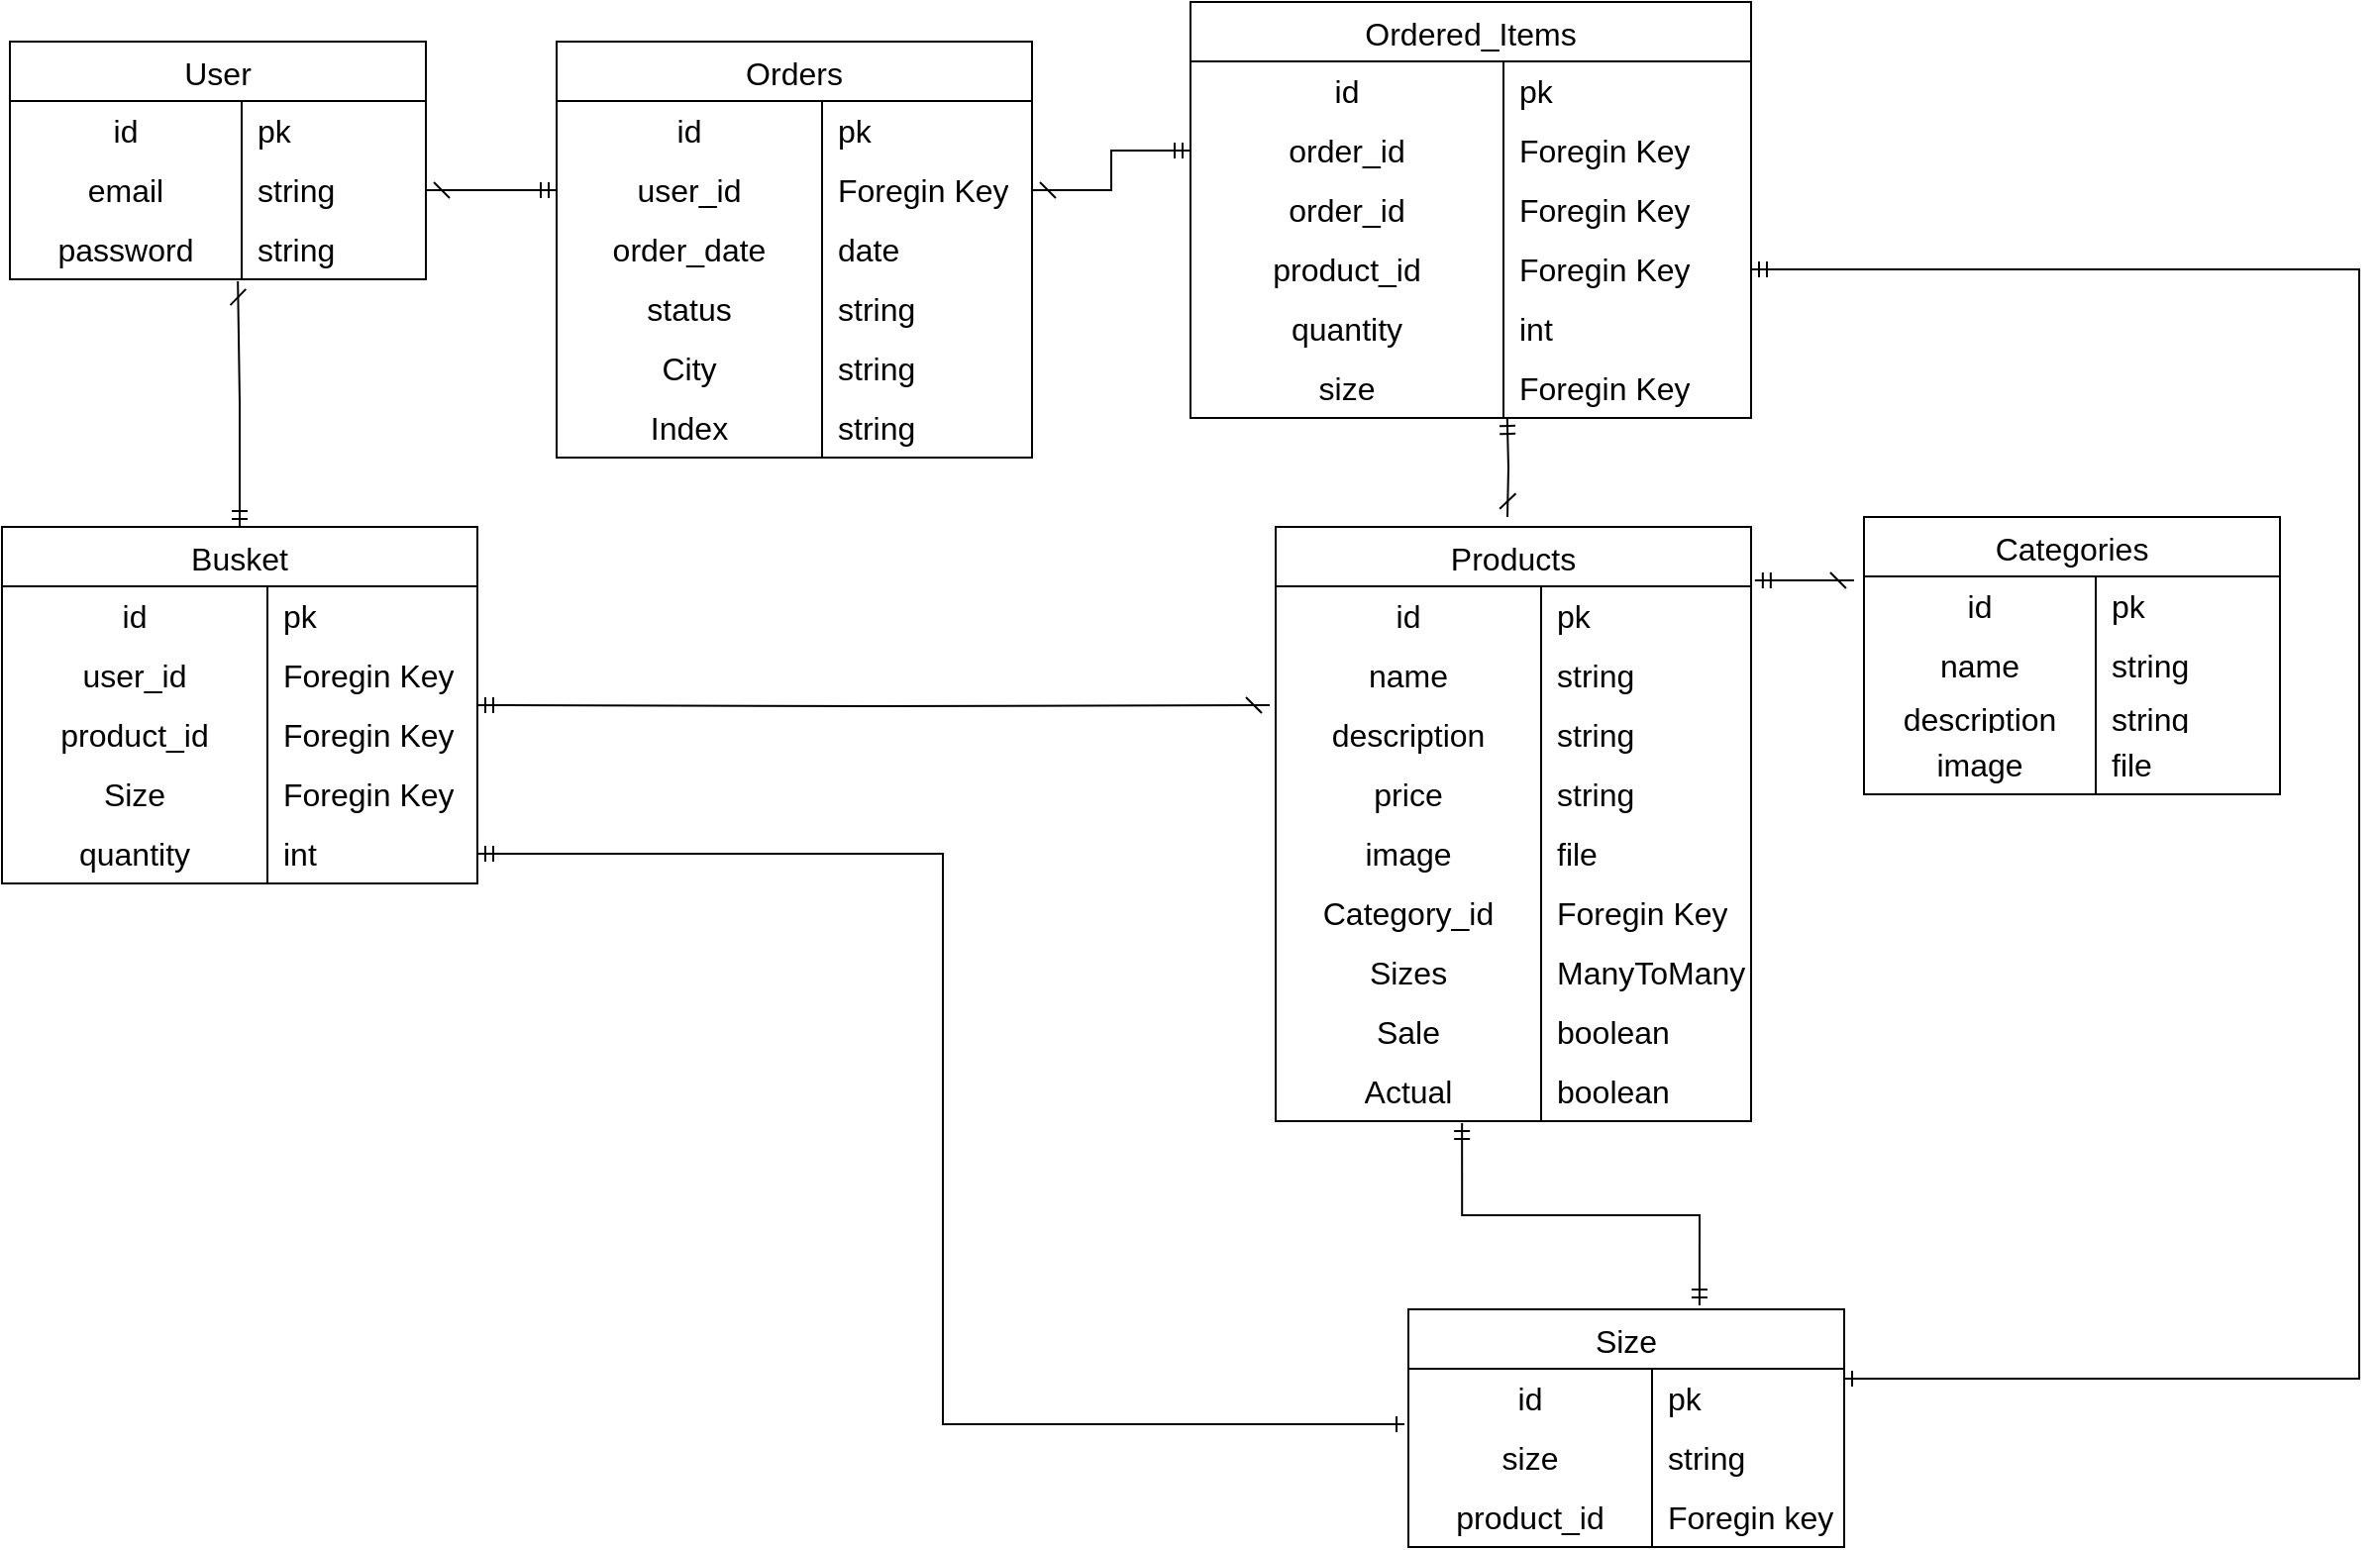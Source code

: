 <mxfile version="21.5.0" type="device">
  <diagram id="C5RBs43oDa-KdzZeNtuy" name="Page-1">
    <mxGraphModel dx="1861" dy="1044" grid="1" gridSize="10" guides="1" tooltips="1" connect="1" arrows="1" fold="1" page="1" pageScale="1" pageWidth="827" pageHeight="1169" math="0" shadow="0">
      <root>
        <mxCell id="WIyWlLk6GJQsqaUBKTNV-0" />
        <mxCell id="WIyWlLk6GJQsqaUBKTNV-1" parent="WIyWlLk6GJQsqaUBKTNV-0" />
        <mxCell id="ApJ98oXMTJk7lq0AHAc6-5" value="User" style="shape=table;startSize=30;container=1;collapsible=0;childLayout=tableLayout;fixedRows=1;rowLines=0;fontStyle=0;strokeColor=default;fontSize=16;" parent="WIyWlLk6GJQsqaUBKTNV-1" vertex="1">
          <mxGeometry x="204" y="40" width="210" height="120" as="geometry" />
        </mxCell>
        <mxCell id="ApJ98oXMTJk7lq0AHAc6-6" value="" style="shape=tableRow;horizontal=0;startSize=0;swimlaneHead=0;swimlaneBody=0;top=0;left=0;bottom=0;right=0;collapsible=0;dropTarget=0;fillColor=none;points=[[0,0.5],[1,0.5]];portConstraint=eastwest;strokeColor=inherit;fontSize=16;" parent="ApJ98oXMTJk7lq0AHAc6-5" vertex="1">
          <mxGeometry y="30" width="210" height="30" as="geometry" />
        </mxCell>
        <mxCell id="ApJ98oXMTJk7lq0AHAc6-7" value="id" style="shape=partialRectangle;html=1;whiteSpace=wrap;connectable=0;fillColor=none;top=0;left=0;bottom=0;right=0;overflow=hidden;pointerEvents=1;strokeColor=inherit;fontSize=16;" parent="ApJ98oXMTJk7lq0AHAc6-6" vertex="1">
          <mxGeometry width="117" height="30" as="geometry">
            <mxRectangle width="117" height="30" as="alternateBounds" />
          </mxGeometry>
        </mxCell>
        <mxCell id="ApJ98oXMTJk7lq0AHAc6-8" value="pk" style="shape=partialRectangle;html=1;whiteSpace=wrap;connectable=0;fillColor=none;top=0;left=0;bottom=0;right=0;align=left;spacingLeft=6;overflow=hidden;strokeColor=inherit;fontSize=16;" parent="ApJ98oXMTJk7lq0AHAc6-6" vertex="1">
          <mxGeometry x="117" width="93" height="30" as="geometry">
            <mxRectangle width="93" height="30" as="alternateBounds" />
          </mxGeometry>
        </mxCell>
        <mxCell id="ApJ98oXMTJk7lq0AHAc6-9" value="" style="shape=tableRow;horizontal=0;startSize=0;swimlaneHead=0;swimlaneBody=0;top=0;left=0;bottom=0;right=0;collapsible=0;dropTarget=0;fillColor=none;points=[[0,0.5],[1,0.5]];portConstraint=eastwest;strokeColor=inherit;fontSize=16;" parent="ApJ98oXMTJk7lq0AHAc6-5" vertex="1">
          <mxGeometry y="60" width="210" height="30" as="geometry" />
        </mxCell>
        <mxCell id="ApJ98oXMTJk7lq0AHAc6-10" value="email" style="shape=partialRectangle;html=1;whiteSpace=wrap;connectable=0;fillColor=none;top=0;left=0;bottom=0;right=0;overflow=hidden;strokeColor=inherit;fontSize=16;" parent="ApJ98oXMTJk7lq0AHAc6-9" vertex="1">
          <mxGeometry width="117" height="30" as="geometry">
            <mxRectangle width="117" height="30" as="alternateBounds" />
          </mxGeometry>
        </mxCell>
        <mxCell id="ApJ98oXMTJk7lq0AHAc6-11" value="string" style="shape=partialRectangle;html=1;whiteSpace=wrap;connectable=0;fillColor=none;top=0;left=0;bottom=0;right=0;align=left;spacingLeft=6;overflow=hidden;strokeColor=inherit;fontSize=16;" parent="ApJ98oXMTJk7lq0AHAc6-9" vertex="1">
          <mxGeometry x="117" width="93" height="30" as="geometry">
            <mxRectangle width="93" height="30" as="alternateBounds" />
          </mxGeometry>
        </mxCell>
        <mxCell id="ApJ98oXMTJk7lq0AHAc6-12" value="" style="shape=tableRow;horizontal=0;startSize=0;swimlaneHead=0;swimlaneBody=0;top=0;left=0;bottom=0;right=0;collapsible=0;dropTarget=0;fillColor=none;points=[[0,0.5],[1,0.5]];portConstraint=eastwest;strokeColor=inherit;fontSize=16;" parent="ApJ98oXMTJk7lq0AHAc6-5" vertex="1">
          <mxGeometry y="90" width="210" height="30" as="geometry" />
        </mxCell>
        <mxCell id="ApJ98oXMTJk7lq0AHAc6-13" value="password" style="shape=partialRectangle;html=1;whiteSpace=wrap;connectable=0;fillColor=none;top=0;left=0;bottom=0;right=0;overflow=hidden;strokeColor=inherit;fontSize=16;" parent="ApJ98oXMTJk7lq0AHAc6-12" vertex="1">
          <mxGeometry width="117" height="30" as="geometry">
            <mxRectangle width="117" height="30" as="alternateBounds" />
          </mxGeometry>
        </mxCell>
        <mxCell id="ApJ98oXMTJk7lq0AHAc6-14" value="string" style="shape=partialRectangle;html=1;whiteSpace=wrap;connectable=0;fillColor=none;top=0;left=0;bottom=0;right=0;align=left;spacingLeft=6;overflow=hidden;strokeColor=inherit;fontSize=16;" parent="ApJ98oXMTJk7lq0AHAc6-12" vertex="1">
          <mxGeometry x="117" width="93" height="30" as="geometry">
            <mxRectangle width="93" height="30" as="alternateBounds" />
          </mxGeometry>
        </mxCell>
        <mxCell id="ApJ98oXMTJk7lq0AHAc6-118" style="edgeStyle=orthogonalEdgeStyle;rounded=0;orthogonalLoop=1;jettySize=auto;html=1;entryX=0.565;entryY=1;entryDx=0;entryDy=0;endArrow=ERmandOne;endFill=0;startArrow=dash;startFill=0;entryPerimeter=0;" parent="WIyWlLk6GJQsqaUBKTNV-1" target="PNU4CN8stebfU0luAcAl-9" edge="1">
          <mxGeometry relative="1" as="geometry">
            <mxPoint x="960" y="280" as="sourcePoint" />
          </mxGeometry>
        </mxCell>
        <mxCell id="ApJ98oXMTJk7lq0AHAc6-119" style="edgeStyle=orthogonalEdgeStyle;rounded=0;orthogonalLoop=1;jettySize=auto;html=1;entryX=1;entryY=0.5;entryDx=0;entryDy=0;endArrow=ERmandOne;endFill=0;startArrow=dash;startFill=0;" parent="WIyWlLk6GJQsqaUBKTNV-1" target="ApJ98oXMTJk7lq0AHAc6-69" edge="1">
          <mxGeometry relative="1" as="geometry">
            <mxPoint x="840" y="375" as="sourcePoint" />
          </mxGeometry>
        </mxCell>
        <mxCell id="ApJ98oXMTJk7lq0AHAc6-15" value="Products" style="shape=table;startSize=30;container=1;collapsible=0;childLayout=tableLayout;fixedRows=1;rowLines=0;fontStyle=0;strokeColor=default;fontSize=16;" parent="WIyWlLk6GJQsqaUBKTNV-1" vertex="1">
          <mxGeometry x="843" y="285" width="240" height="300" as="geometry" />
        </mxCell>
        <mxCell id="ApJ98oXMTJk7lq0AHAc6-16" value="" style="shape=tableRow;horizontal=0;startSize=0;swimlaneHead=0;swimlaneBody=0;top=0;left=0;bottom=0;right=0;collapsible=0;dropTarget=0;fillColor=none;points=[[0,0.5],[1,0.5]];portConstraint=eastwest;strokeColor=inherit;fontSize=16;" parent="ApJ98oXMTJk7lq0AHAc6-15" vertex="1">
          <mxGeometry y="30" width="240" height="30" as="geometry" />
        </mxCell>
        <mxCell id="ApJ98oXMTJk7lq0AHAc6-17" value="id" style="shape=partialRectangle;html=1;whiteSpace=wrap;connectable=0;fillColor=none;top=0;left=0;bottom=0;right=0;overflow=hidden;pointerEvents=1;strokeColor=inherit;fontSize=16;" parent="ApJ98oXMTJk7lq0AHAc6-16" vertex="1">
          <mxGeometry width="134" height="30" as="geometry">
            <mxRectangle width="134" height="30" as="alternateBounds" />
          </mxGeometry>
        </mxCell>
        <mxCell id="ApJ98oXMTJk7lq0AHAc6-18" value="pk" style="shape=partialRectangle;html=1;whiteSpace=wrap;connectable=0;fillColor=none;top=0;left=0;bottom=0;right=0;align=left;spacingLeft=6;overflow=hidden;strokeColor=inherit;fontSize=16;" parent="ApJ98oXMTJk7lq0AHAc6-16" vertex="1">
          <mxGeometry x="134" width="106" height="30" as="geometry">
            <mxRectangle width="106" height="30" as="alternateBounds" />
          </mxGeometry>
        </mxCell>
        <mxCell id="ApJ98oXMTJk7lq0AHAc6-19" value="" style="shape=tableRow;horizontal=0;startSize=0;swimlaneHead=0;swimlaneBody=0;top=0;left=0;bottom=0;right=0;collapsible=0;dropTarget=0;fillColor=none;points=[[0,0.5],[1,0.5]];portConstraint=eastwest;strokeColor=inherit;fontSize=16;" parent="ApJ98oXMTJk7lq0AHAc6-15" vertex="1">
          <mxGeometry y="60" width="240" height="30" as="geometry" />
        </mxCell>
        <mxCell id="ApJ98oXMTJk7lq0AHAc6-20" value="name" style="shape=partialRectangle;html=1;whiteSpace=wrap;connectable=0;fillColor=none;top=0;left=0;bottom=0;right=0;overflow=hidden;strokeColor=inherit;fontSize=16;" parent="ApJ98oXMTJk7lq0AHAc6-19" vertex="1">
          <mxGeometry width="134" height="30" as="geometry">
            <mxRectangle width="134" height="30" as="alternateBounds" />
          </mxGeometry>
        </mxCell>
        <mxCell id="ApJ98oXMTJk7lq0AHAc6-21" value="string" style="shape=partialRectangle;html=1;whiteSpace=wrap;connectable=0;fillColor=none;top=0;left=0;bottom=0;right=0;align=left;spacingLeft=6;overflow=hidden;strokeColor=inherit;fontSize=16;" parent="ApJ98oXMTJk7lq0AHAc6-19" vertex="1">
          <mxGeometry x="134" width="106" height="30" as="geometry">
            <mxRectangle width="106" height="30" as="alternateBounds" />
          </mxGeometry>
        </mxCell>
        <mxCell id="ApJ98oXMTJk7lq0AHAc6-22" value="" style="shape=tableRow;horizontal=0;startSize=0;swimlaneHead=0;swimlaneBody=0;top=0;left=0;bottom=0;right=0;collapsible=0;dropTarget=0;fillColor=none;points=[[0,0.5],[1,0.5]];portConstraint=eastwest;strokeColor=inherit;fontSize=16;" parent="ApJ98oXMTJk7lq0AHAc6-15" vertex="1">
          <mxGeometry y="90" width="240" height="30" as="geometry" />
        </mxCell>
        <mxCell id="ApJ98oXMTJk7lq0AHAc6-23" value="description" style="shape=partialRectangle;html=1;whiteSpace=wrap;connectable=0;fillColor=none;top=0;left=0;bottom=0;right=0;overflow=hidden;strokeColor=inherit;fontSize=16;" parent="ApJ98oXMTJk7lq0AHAc6-22" vertex="1">
          <mxGeometry width="134" height="30" as="geometry">
            <mxRectangle width="134" height="30" as="alternateBounds" />
          </mxGeometry>
        </mxCell>
        <mxCell id="ApJ98oXMTJk7lq0AHAc6-24" value="string" style="shape=partialRectangle;html=1;whiteSpace=wrap;connectable=0;fillColor=none;top=0;left=0;bottom=0;right=0;align=left;spacingLeft=6;overflow=hidden;strokeColor=inherit;fontSize=16;" parent="ApJ98oXMTJk7lq0AHAc6-22" vertex="1">
          <mxGeometry x="134" width="106" height="30" as="geometry">
            <mxRectangle width="106" height="30" as="alternateBounds" />
          </mxGeometry>
        </mxCell>
        <mxCell id="ApJ98oXMTJk7lq0AHAc6-25" style="shape=tableRow;horizontal=0;startSize=0;swimlaneHead=0;swimlaneBody=0;top=0;left=0;bottom=0;right=0;collapsible=0;dropTarget=0;fillColor=none;points=[[0,0.5],[1,0.5]];portConstraint=eastwest;strokeColor=inherit;fontSize=16;" parent="ApJ98oXMTJk7lq0AHAc6-15" vertex="1">
          <mxGeometry y="120" width="240" height="30" as="geometry" />
        </mxCell>
        <mxCell id="ApJ98oXMTJk7lq0AHAc6-26" value="price" style="shape=partialRectangle;html=1;whiteSpace=wrap;connectable=0;fillColor=none;top=0;left=0;bottom=0;right=0;overflow=hidden;strokeColor=inherit;fontSize=16;" parent="ApJ98oXMTJk7lq0AHAc6-25" vertex="1">
          <mxGeometry width="134" height="30" as="geometry">
            <mxRectangle width="134" height="30" as="alternateBounds" />
          </mxGeometry>
        </mxCell>
        <mxCell id="ApJ98oXMTJk7lq0AHAc6-27" value="string" style="shape=partialRectangle;html=1;whiteSpace=wrap;connectable=0;fillColor=none;top=0;left=0;bottom=0;right=0;align=left;spacingLeft=6;overflow=hidden;strokeColor=inherit;fontSize=16;" parent="ApJ98oXMTJk7lq0AHAc6-25" vertex="1">
          <mxGeometry x="134" width="106" height="30" as="geometry">
            <mxRectangle width="106" height="30" as="alternateBounds" />
          </mxGeometry>
        </mxCell>
        <mxCell id="ApJ98oXMTJk7lq0AHAc6-28" style="shape=tableRow;horizontal=0;startSize=0;swimlaneHead=0;swimlaneBody=0;top=0;left=0;bottom=0;right=0;collapsible=0;dropTarget=0;fillColor=none;points=[[0,0.5],[1,0.5]];portConstraint=eastwest;strokeColor=inherit;fontSize=16;" parent="ApJ98oXMTJk7lq0AHAc6-15" vertex="1">
          <mxGeometry y="150" width="240" height="30" as="geometry" />
        </mxCell>
        <mxCell id="ApJ98oXMTJk7lq0AHAc6-29" value="image" style="shape=partialRectangle;html=1;whiteSpace=wrap;connectable=0;fillColor=none;top=0;left=0;bottom=0;right=0;overflow=hidden;strokeColor=inherit;fontSize=16;" parent="ApJ98oXMTJk7lq0AHAc6-28" vertex="1">
          <mxGeometry width="134" height="30" as="geometry">
            <mxRectangle width="134" height="30" as="alternateBounds" />
          </mxGeometry>
        </mxCell>
        <mxCell id="ApJ98oXMTJk7lq0AHAc6-30" value="file" style="shape=partialRectangle;html=1;whiteSpace=wrap;connectable=0;fillColor=none;top=0;left=0;bottom=0;right=0;align=left;spacingLeft=6;overflow=hidden;strokeColor=inherit;fontSize=16;" parent="ApJ98oXMTJk7lq0AHAc6-28" vertex="1">
          <mxGeometry x="134" width="106" height="30" as="geometry">
            <mxRectangle width="106" height="30" as="alternateBounds" />
          </mxGeometry>
        </mxCell>
        <mxCell id="ApJ98oXMTJk7lq0AHAc6-31" style="shape=tableRow;horizontal=0;startSize=0;swimlaneHead=0;swimlaneBody=0;top=0;left=0;bottom=0;right=0;collapsible=0;dropTarget=0;fillColor=none;points=[[0,0.5],[1,0.5]];portConstraint=eastwest;strokeColor=inherit;fontSize=16;" parent="ApJ98oXMTJk7lq0AHAc6-15" vertex="1">
          <mxGeometry y="180" width="240" height="30" as="geometry" />
        </mxCell>
        <mxCell id="ApJ98oXMTJk7lq0AHAc6-32" value="Category_id" style="shape=partialRectangle;html=1;whiteSpace=wrap;connectable=0;fillColor=none;top=0;left=0;bottom=0;right=0;overflow=hidden;strokeColor=inherit;fontSize=16;" parent="ApJ98oXMTJk7lq0AHAc6-31" vertex="1">
          <mxGeometry width="134" height="30" as="geometry">
            <mxRectangle width="134" height="30" as="alternateBounds" />
          </mxGeometry>
        </mxCell>
        <mxCell id="ApJ98oXMTJk7lq0AHAc6-33" value="Foregin Key" style="shape=partialRectangle;html=1;whiteSpace=wrap;connectable=0;fillColor=none;top=0;left=0;bottom=0;right=0;align=left;spacingLeft=6;overflow=hidden;strokeColor=inherit;fontSize=16;" parent="ApJ98oXMTJk7lq0AHAc6-31" vertex="1">
          <mxGeometry x="134" width="106" height="30" as="geometry">
            <mxRectangle width="106" height="30" as="alternateBounds" />
          </mxGeometry>
        </mxCell>
        <mxCell id="iachmOHKOKGi1D_FnbGU-9" style="shape=tableRow;horizontal=0;startSize=0;swimlaneHead=0;swimlaneBody=0;top=0;left=0;bottom=0;right=0;collapsible=0;dropTarget=0;fillColor=none;points=[[0,0.5],[1,0.5]];portConstraint=eastwest;strokeColor=inherit;fontSize=16;" parent="ApJ98oXMTJk7lq0AHAc6-15" vertex="1">
          <mxGeometry y="210" width="240" height="30" as="geometry" />
        </mxCell>
        <mxCell id="iachmOHKOKGi1D_FnbGU-10" value="Sizes" style="shape=partialRectangle;html=1;whiteSpace=wrap;connectable=0;fillColor=none;top=0;left=0;bottom=0;right=0;overflow=hidden;strokeColor=inherit;fontSize=16;" parent="iachmOHKOKGi1D_FnbGU-9" vertex="1">
          <mxGeometry width="134" height="30" as="geometry">
            <mxRectangle width="134" height="30" as="alternateBounds" />
          </mxGeometry>
        </mxCell>
        <mxCell id="iachmOHKOKGi1D_FnbGU-11" value="ManyToMany" style="shape=partialRectangle;html=1;whiteSpace=wrap;connectable=0;fillColor=none;top=0;left=0;bottom=0;right=0;align=left;spacingLeft=6;overflow=hidden;strokeColor=inherit;fontSize=16;" parent="iachmOHKOKGi1D_FnbGU-9" vertex="1">
          <mxGeometry x="134" width="106" height="30" as="geometry">
            <mxRectangle width="106" height="30" as="alternateBounds" />
          </mxGeometry>
        </mxCell>
        <mxCell id="PNU4CN8stebfU0luAcAl-25" style="shape=tableRow;horizontal=0;startSize=0;swimlaneHead=0;swimlaneBody=0;top=0;left=0;bottom=0;right=0;collapsible=0;dropTarget=0;fillColor=none;points=[[0,0.5],[1,0.5]];portConstraint=eastwest;strokeColor=inherit;fontSize=16;" vertex="1" parent="ApJ98oXMTJk7lq0AHAc6-15">
          <mxGeometry y="240" width="240" height="30" as="geometry" />
        </mxCell>
        <mxCell id="PNU4CN8stebfU0luAcAl-26" value="Sale" style="shape=partialRectangle;html=1;whiteSpace=wrap;connectable=0;fillColor=none;top=0;left=0;bottom=0;right=0;overflow=hidden;strokeColor=inherit;fontSize=16;" vertex="1" parent="PNU4CN8stebfU0luAcAl-25">
          <mxGeometry width="134" height="30" as="geometry">
            <mxRectangle width="134" height="30" as="alternateBounds" />
          </mxGeometry>
        </mxCell>
        <mxCell id="PNU4CN8stebfU0luAcAl-27" value="boolean" style="shape=partialRectangle;html=1;whiteSpace=wrap;connectable=0;fillColor=none;top=0;left=0;bottom=0;right=0;align=left;spacingLeft=6;overflow=hidden;strokeColor=inherit;fontSize=16;" vertex="1" parent="PNU4CN8stebfU0luAcAl-25">
          <mxGeometry x="134" width="106" height="30" as="geometry">
            <mxRectangle width="106" height="30" as="alternateBounds" />
          </mxGeometry>
        </mxCell>
        <mxCell id="PNU4CN8stebfU0luAcAl-28" style="shape=tableRow;horizontal=0;startSize=0;swimlaneHead=0;swimlaneBody=0;top=0;left=0;bottom=0;right=0;collapsible=0;dropTarget=0;fillColor=none;points=[[0,0.5],[1,0.5]];portConstraint=eastwest;strokeColor=inherit;fontSize=16;" vertex="1" parent="ApJ98oXMTJk7lq0AHAc6-15">
          <mxGeometry y="270" width="240" height="30" as="geometry" />
        </mxCell>
        <mxCell id="PNU4CN8stebfU0luAcAl-29" value="Actual" style="shape=partialRectangle;html=1;whiteSpace=wrap;connectable=0;fillColor=none;top=0;left=0;bottom=0;right=0;overflow=hidden;strokeColor=inherit;fontSize=16;" vertex="1" parent="PNU4CN8stebfU0luAcAl-28">
          <mxGeometry width="134" height="30" as="geometry">
            <mxRectangle width="134" height="30" as="alternateBounds" />
          </mxGeometry>
        </mxCell>
        <mxCell id="PNU4CN8stebfU0luAcAl-30" value="boolean" style="shape=partialRectangle;html=1;whiteSpace=wrap;connectable=0;fillColor=none;top=0;left=0;bottom=0;right=0;align=left;spacingLeft=6;overflow=hidden;strokeColor=inherit;fontSize=16;" vertex="1" parent="PNU4CN8stebfU0luAcAl-28">
          <mxGeometry x="134" width="106" height="30" as="geometry">
            <mxRectangle width="106" height="30" as="alternateBounds" />
          </mxGeometry>
        </mxCell>
        <mxCell id="ApJ98oXMTJk7lq0AHAc6-34" value="Size" style="shape=table;startSize=30;container=1;collapsible=0;childLayout=tableLayout;fixedRows=1;rowLines=0;fontStyle=0;strokeColor=default;fontSize=16;" parent="WIyWlLk6GJQsqaUBKTNV-1" vertex="1">
          <mxGeometry x="910" y="680" width="220" height="120" as="geometry" />
        </mxCell>
        <mxCell id="ApJ98oXMTJk7lq0AHAc6-35" value="" style="shape=tableRow;horizontal=0;startSize=0;swimlaneHead=0;swimlaneBody=0;top=0;left=0;bottom=0;right=0;collapsible=0;dropTarget=0;fillColor=none;points=[[0,0.5],[1,0.5]];portConstraint=eastwest;strokeColor=inherit;fontSize=16;" parent="ApJ98oXMTJk7lq0AHAc6-34" vertex="1">
          <mxGeometry y="30" width="220" height="30" as="geometry" />
        </mxCell>
        <mxCell id="ApJ98oXMTJk7lq0AHAc6-36" value="id" style="shape=partialRectangle;html=1;whiteSpace=wrap;connectable=0;fillColor=none;top=0;left=0;bottom=0;right=0;overflow=hidden;pointerEvents=1;strokeColor=inherit;fontSize=16;" parent="ApJ98oXMTJk7lq0AHAc6-35" vertex="1">
          <mxGeometry width="123" height="30" as="geometry">
            <mxRectangle width="123" height="30" as="alternateBounds" />
          </mxGeometry>
        </mxCell>
        <mxCell id="ApJ98oXMTJk7lq0AHAc6-37" value="pk" style="shape=partialRectangle;html=1;whiteSpace=wrap;connectable=0;fillColor=none;top=0;left=0;bottom=0;right=0;align=left;spacingLeft=6;overflow=hidden;strokeColor=inherit;fontSize=16;" parent="ApJ98oXMTJk7lq0AHAc6-35" vertex="1">
          <mxGeometry x="123" width="97" height="30" as="geometry">
            <mxRectangle width="97" height="30" as="alternateBounds" />
          </mxGeometry>
        </mxCell>
        <mxCell id="ApJ98oXMTJk7lq0AHAc6-38" value="" style="shape=tableRow;horizontal=0;startSize=0;swimlaneHead=0;swimlaneBody=0;top=0;left=0;bottom=0;right=0;collapsible=0;dropTarget=0;fillColor=none;points=[[0,0.5],[1,0.5]];portConstraint=eastwest;strokeColor=inherit;fontSize=16;" parent="ApJ98oXMTJk7lq0AHAc6-34" vertex="1">
          <mxGeometry y="60" width="220" height="30" as="geometry" />
        </mxCell>
        <mxCell id="ApJ98oXMTJk7lq0AHAc6-39" value="size" style="shape=partialRectangle;html=1;whiteSpace=wrap;connectable=0;fillColor=none;top=0;left=0;bottom=0;right=0;overflow=hidden;strokeColor=inherit;fontSize=16;" parent="ApJ98oXMTJk7lq0AHAc6-38" vertex="1">
          <mxGeometry width="123" height="30" as="geometry">
            <mxRectangle width="123" height="30" as="alternateBounds" />
          </mxGeometry>
        </mxCell>
        <mxCell id="ApJ98oXMTJk7lq0AHAc6-40" value="string" style="shape=partialRectangle;html=1;whiteSpace=wrap;connectable=0;fillColor=none;top=0;left=0;bottom=0;right=0;align=left;spacingLeft=6;overflow=hidden;strokeColor=inherit;fontSize=16;" parent="ApJ98oXMTJk7lq0AHAc6-38" vertex="1">
          <mxGeometry x="123" width="97" height="30" as="geometry">
            <mxRectangle width="97" height="30" as="alternateBounds" />
          </mxGeometry>
        </mxCell>
        <mxCell id="ApJ98oXMTJk7lq0AHAc6-124" style="shape=tableRow;horizontal=0;startSize=0;swimlaneHead=0;swimlaneBody=0;top=0;left=0;bottom=0;right=0;collapsible=0;dropTarget=0;fillColor=none;points=[[0,0.5],[1,0.5]];portConstraint=eastwest;strokeColor=inherit;fontSize=16;" parent="ApJ98oXMTJk7lq0AHAc6-34" vertex="1">
          <mxGeometry y="90" width="220" height="30" as="geometry" />
        </mxCell>
        <mxCell id="ApJ98oXMTJk7lq0AHAc6-125" value="product_id" style="shape=partialRectangle;html=1;whiteSpace=wrap;connectable=0;fillColor=none;top=0;left=0;bottom=0;right=0;overflow=hidden;strokeColor=inherit;fontSize=16;" parent="ApJ98oXMTJk7lq0AHAc6-124" vertex="1">
          <mxGeometry width="123" height="30" as="geometry">
            <mxRectangle width="123" height="30" as="alternateBounds" />
          </mxGeometry>
        </mxCell>
        <mxCell id="ApJ98oXMTJk7lq0AHAc6-126" value="Foregin key" style="shape=partialRectangle;html=1;whiteSpace=wrap;connectable=0;fillColor=none;top=0;left=0;bottom=0;right=0;align=left;spacingLeft=6;overflow=hidden;strokeColor=inherit;fontSize=16;" parent="ApJ98oXMTJk7lq0AHAc6-124" vertex="1">
          <mxGeometry x="123" width="97" height="30" as="geometry">
            <mxRectangle width="97" height="30" as="alternateBounds" />
          </mxGeometry>
        </mxCell>
        <mxCell id="ApJ98oXMTJk7lq0AHAc6-44" value="Categories" style="shape=table;startSize=30;container=1;collapsible=0;childLayout=tableLayout;fixedRows=1;rowLines=0;fontStyle=0;strokeColor=default;fontSize=16;" parent="WIyWlLk6GJQsqaUBKTNV-1" vertex="1">
          <mxGeometry x="1140" y="280" width="210" height="140" as="geometry" />
        </mxCell>
        <mxCell id="ApJ98oXMTJk7lq0AHAc6-45" value="" style="shape=tableRow;horizontal=0;startSize=0;swimlaneHead=0;swimlaneBody=0;top=0;left=0;bottom=0;right=0;collapsible=0;dropTarget=0;fillColor=none;points=[[0,0.5],[1,0.5]];portConstraint=eastwest;strokeColor=inherit;fontSize=16;" parent="ApJ98oXMTJk7lq0AHAc6-44" vertex="1">
          <mxGeometry y="30" width="210" height="30" as="geometry" />
        </mxCell>
        <mxCell id="ApJ98oXMTJk7lq0AHAc6-46" value="id" style="shape=partialRectangle;html=1;whiteSpace=wrap;connectable=0;fillColor=none;top=0;left=0;bottom=0;right=0;overflow=hidden;pointerEvents=1;strokeColor=inherit;fontSize=16;" parent="ApJ98oXMTJk7lq0AHAc6-45" vertex="1">
          <mxGeometry width="117" height="30" as="geometry">
            <mxRectangle width="117" height="30" as="alternateBounds" />
          </mxGeometry>
        </mxCell>
        <mxCell id="ApJ98oXMTJk7lq0AHAc6-47" value="pk" style="shape=partialRectangle;html=1;whiteSpace=wrap;connectable=0;fillColor=none;top=0;left=0;bottom=0;right=0;align=left;spacingLeft=6;overflow=hidden;strokeColor=inherit;fontSize=16;" parent="ApJ98oXMTJk7lq0AHAc6-45" vertex="1">
          <mxGeometry x="117" width="93" height="30" as="geometry">
            <mxRectangle width="93" height="30" as="alternateBounds" />
          </mxGeometry>
        </mxCell>
        <mxCell id="ApJ98oXMTJk7lq0AHAc6-48" value="" style="shape=tableRow;horizontal=0;startSize=0;swimlaneHead=0;swimlaneBody=0;top=0;left=0;bottom=0;right=0;collapsible=0;dropTarget=0;fillColor=none;points=[[0,0.5],[1,0.5]];portConstraint=eastwest;strokeColor=inherit;fontSize=16;" parent="ApJ98oXMTJk7lq0AHAc6-44" vertex="1">
          <mxGeometry y="60" width="210" height="30" as="geometry" />
        </mxCell>
        <mxCell id="ApJ98oXMTJk7lq0AHAc6-49" value="name" style="shape=partialRectangle;html=1;whiteSpace=wrap;connectable=0;fillColor=none;top=0;left=0;bottom=0;right=0;overflow=hidden;strokeColor=inherit;fontSize=16;" parent="ApJ98oXMTJk7lq0AHAc6-48" vertex="1">
          <mxGeometry width="117" height="30" as="geometry">
            <mxRectangle width="117" height="30" as="alternateBounds" />
          </mxGeometry>
        </mxCell>
        <mxCell id="ApJ98oXMTJk7lq0AHAc6-50" value="string" style="shape=partialRectangle;html=1;whiteSpace=wrap;connectable=0;fillColor=none;top=0;left=0;bottom=0;right=0;align=left;spacingLeft=6;overflow=hidden;strokeColor=inherit;fontSize=16;" parent="ApJ98oXMTJk7lq0AHAc6-48" vertex="1">
          <mxGeometry x="117" width="93" height="30" as="geometry">
            <mxRectangle width="93" height="30" as="alternateBounds" />
          </mxGeometry>
        </mxCell>
        <mxCell id="ApJ98oXMTJk7lq0AHAc6-51" value="" style="shape=tableRow;horizontal=0;startSize=0;swimlaneHead=0;swimlaneBody=0;top=0;left=0;bottom=0;right=0;collapsible=0;dropTarget=0;fillColor=none;points=[[0,0.5],[1,0.5]];portConstraint=eastwest;strokeColor=inherit;fontSize=16;" parent="ApJ98oXMTJk7lq0AHAc6-44" vertex="1">
          <mxGeometry y="90" width="210" height="20" as="geometry" />
        </mxCell>
        <mxCell id="ApJ98oXMTJk7lq0AHAc6-52" value="description" style="shape=partialRectangle;html=1;whiteSpace=wrap;connectable=0;fillColor=none;top=0;left=0;bottom=0;right=0;overflow=hidden;strokeColor=inherit;fontSize=16;" parent="ApJ98oXMTJk7lq0AHAc6-51" vertex="1">
          <mxGeometry width="117" height="20" as="geometry">
            <mxRectangle width="117" height="20" as="alternateBounds" />
          </mxGeometry>
        </mxCell>
        <mxCell id="ApJ98oXMTJk7lq0AHAc6-53" value="string" style="shape=partialRectangle;html=1;whiteSpace=wrap;connectable=0;fillColor=none;top=0;left=0;bottom=0;right=0;align=left;spacingLeft=6;overflow=hidden;strokeColor=inherit;fontSize=16;" parent="ApJ98oXMTJk7lq0AHAc6-51" vertex="1">
          <mxGeometry x="117" width="93" height="20" as="geometry">
            <mxRectangle width="93" height="20" as="alternateBounds" />
          </mxGeometry>
        </mxCell>
        <mxCell id="ApJ98oXMTJk7lq0AHAc6-54" style="shape=tableRow;horizontal=0;startSize=0;swimlaneHead=0;swimlaneBody=0;top=0;left=0;bottom=0;right=0;collapsible=0;dropTarget=0;fillColor=none;points=[[0,0.5],[1,0.5]];portConstraint=eastwest;strokeColor=inherit;fontSize=16;" parent="ApJ98oXMTJk7lq0AHAc6-44" vertex="1">
          <mxGeometry y="110" width="210" height="30" as="geometry" />
        </mxCell>
        <mxCell id="ApJ98oXMTJk7lq0AHAc6-55" value="image" style="shape=partialRectangle;html=1;whiteSpace=wrap;connectable=0;fillColor=none;top=0;left=0;bottom=0;right=0;overflow=hidden;strokeColor=inherit;fontSize=16;" parent="ApJ98oXMTJk7lq0AHAc6-54" vertex="1">
          <mxGeometry width="117" height="30" as="geometry">
            <mxRectangle width="117" height="30" as="alternateBounds" />
          </mxGeometry>
        </mxCell>
        <mxCell id="ApJ98oXMTJk7lq0AHAc6-56" value="file" style="shape=partialRectangle;html=1;whiteSpace=wrap;connectable=0;fillColor=none;top=0;left=0;bottom=0;right=0;align=left;spacingLeft=6;overflow=hidden;strokeColor=inherit;fontSize=16;" parent="ApJ98oXMTJk7lq0AHAc6-54" vertex="1">
          <mxGeometry x="117" width="93" height="30" as="geometry">
            <mxRectangle width="93" height="30" as="alternateBounds" />
          </mxGeometry>
        </mxCell>
        <mxCell id="ApJ98oXMTJk7lq0AHAc6-114" style="edgeStyle=orthogonalEdgeStyle;rounded=0;orthogonalLoop=1;jettySize=auto;html=1;exitX=0.5;exitY=0;exitDx=0;exitDy=0;entryX=0.548;entryY=1.033;entryDx=0;entryDy=0;entryPerimeter=0;endArrow=dash;endFill=0;startArrow=ERmandOne;startFill=0;" parent="WIyWlLk6GJQsqaUBKTNV-1" source="ApJ98oXMTJk7lq0AHAc6-69" target="ApJ98oXMTJk7lq0AHAc6-12" edge="1">
          <mxGeometry relative="1" as="geometry" />
        </mxCell>
        <mxCell id="ApJ98oXMTJk7lq0AHAc6-69" value="Busket" style="shape=table;startSize=30;container=1;collapsible=0;childLayout=tableLayout;fixedRows=1;rowLines=0;fontStyle=0;strokeColor=default;fontSize=16;" parent="WIyWlLk6GJQsqaUBKTNV-1" vertex="1">
          <mxGeometry x="200" y="285" width="240" height="180" as="geometry" />
        </mxCell>
        <mxCell id="ApJ98oXMTJk7lq0AHAc6-70" value="" style="shape=tableRow;horizontal=0;startSize=0;swimlaneHead=0;swimlaneBody=0;top=0;left=0;bottom=0;right=0;collapsible=0;dropTarget=0;fillColor=none;points=[[0,0.5],[1,0.5]];portConstraint=eastwest;strokeColor=inherit;fontSize=16;" parent="ApJ98oXMTJk7lq0AHAc6-69" vertex="1">
          <mxGeometry y="30" width="240" height="30" as="geometry" />
        </mxCell>
        <mxCell id="ApJ98oXMTJk7lq0AHAc6-71" value="id" style="shape=partialRectangle;html=1;whiteSpace=wrap;connectable=0;fillColor=none;top=0;left=0;bottom=0;right=0;overflow=hidden;pointerEvents=1;strokeColor=inherit;fontSize=16;" parent="ApJ98oXMTJk7lq0AHAc6-70" vertex="1">
          <mxGeometry width="134" height="30" as="geometry">
            <mxRectangle width="134" height="30" as="alternateBounds" />
          </mxGeometry>
        </mxCell>
        <mxCell id="ApJ98oXMTJk7lq0AHAc6-72" value="pk" style="shape=partialRectangle;html=1;whiteSpace=wrap;connectable=0;fillColor=none;top=0;left=0;bottom=0;right=0;align=left;spacingLeft=6;overflow=hidden;strokeColor=inherit;fontSize=16;" parent="ApJ98oXMTJk7lq0AHAc6-70" vertex="1">
          <mxGeometry x="134" width="106" height="30" as="geometry">
            <mxRectangle width="106" height="30" as="alternateBounds" />
          </mxGeometry>
        </mxCell>
        <mxCell id="ApJ98oXMTJk7lq0AHAc6-73" value="" style="shape=tableRow;horizontal=0;startSize=0;swimlaneHead=0;swimlaneBody=0;top=0;left=0;bottom=0;right=0;collapsible=0;dropTarget=0;fillColor=none;points=[[0,0.5],[1,0.5]];portConstraint=eastwest;strokeColor=inherit;fontSize=16;" parent="ApJ98oXMTJk7lq0AHAc6-69" vertex="1">
          <mxGeometry y="60" width="240" height="30" as="geometry" />
        </mxCell>
        <mxCell id="ApJ98oXMTJk7lq0AHAc6-74" value="user_id" style="shape=partialRectangle;html=1;whiteSpace=wrap;connectable=0;fillColor=none;top=0;left=0;bottom=0;right=0;overflow=hidden;strokeColor=inherit;fontSize=16;" parent="ApJ98oXMTJk7lq0AHAc6-73" vertex="1">
          <mxGeometry width="134" height="30" as="geometry">
            <mxRectangle width="134" height="30" as="alternateBounds" />
          </mxGeometry>
        </mxCell>
        <mxCell id="ApJ98oXMTJk7lq0AHAc6-75" value="Foregin Key" style="shape=partialRectangle;html=1;whiteSpace=wrap;connectable=0;fillColor=none;top=0;left=0;bottom=0;right=0;align=left;spacingLeft=6;overflow=hidden;strokeColor=inherit;fontSize=16;" parent="ApJ98oXMTJk7lq0AHAc6-73" vertex="1">
          <mxGeometry x="134" width="106" height="30" as="geometry">
            <mxRectangle width="106" height="30" as="alternateBounds" />
          </mxGeometry>
        </mxCell>
        <mxCell id="ApJ98oXMTJk7lq0AHAc6-76" value="" style="shape=tableRow;horizontal=0;startSize=0;swimlaneHead=0;swimlaneBody=0;top=0;left=0;bottom=0;right=0;collapsible=0;dropTarget=0;fillColor=none;points=[[0,0.5],[1,0.5]];portConstraint=eastwest;strokeColor=inherit;fontSize=16;" parent="ApJ98oXMTJk7lq0AHAc6-69" vertex="1">
          <mxGeometry y="90" width="240" height="30" as="geometry" />
        </mxCell>
        <mxCell id="ApJ98oXMTJk7lq0AHAc6-77" value="product_id" style="shape=partialRectangle;html=1;whiteSpace=wrap;connectable=0;fillColor=none;top=0;left=0;bottom=0;right=0;overflow=hidden;strokeColor=inherit;fontSize=16;" parent="ApJ98oXMTJk7lq0AHAc6-76" vertex="1">
          <mxGeometry width="134" height="30" as="geometry">
            <mxRectangle width="134" height="30" as="alternateBounds" />
          </mxGeometry>
        </mxCell>
        <mxCell id="ApJ98oXMTJk7lq0AHAc6-78" value="Foregin Key" style="shape=partialRectangle;html=1;whiteSpace=wrap;connectable=0;fillColor=none;top=0;left=0;bottom=0;right=0;align=left;spacingLeft=6;overflow=hidden;strokeColor=inherit;fontSize=16;" parent="ApJ98oXMTJk7lq0AHAc6-76" vertex="1">
          <mxGeometry x="134" width="106" height="30" as="geometry">
            <mxRectangle width="106" height="30" as="alternateBounds" />
          </mxGeometry>
        </mxCell>
        <mxCell id="ApJ98oXMTJk7lq0AHAc6-79" style="shape=tableRow;horizontal=0;startSize=0;swimlaneHead=0;swimlaneBody=0;top=0;left=0;bottom=0;right=0;collapsible=0;dropTarget=0;fillColor=none;points=[[0,0.5],[1,0.5]];portConstraint=eastwest;strokeColor=inherit;fontSize=16;" parent="ApJ98oXMTJk7lq0AHAc6-69" vertex="1">
          <mxGeometry y="120" width="240" height="30" as="geometry" />
        </mxCell>
        <mxCell id="ApJ98oXMTJk7lq0AHAc6-80" value="Size" style="shape=partialRectangle;html=1;whiteSpace=wrap;connectable=0;fillColor=none;top=0;left=0;bottom=0;right=0;overflow=hidden;strokeColor=inherit;fontSize=16;" parent="ApJ98oXMTJk7lq0AHAc6-79" vertex="1">
          <mxGeometry width="134" height="30" as="geometry">
            <mxRectangle width="134" height="30" as="alternateBounds" />
          </mxGeometry>
        </mxCell>
        <mxCell id="ApJ98oXMTJk7lq0AHAc6-81" value="Foregin Key" style="shape=partialRectangle;html=1;whiteSpace=wrap;connectable=0;fillColor=none;top=0;left=0;bottom=0;right=0;align=left;spacingLeft=6;overflow=hidden;strokeColor=inherit;fontSize=16;" parent="ApJ98oXMTJk7lq0AHAc6-79" vertex="1">
          <mxGeometry x="134" width="106" height="30" as="geometry">
            <mxRectangle width="106" height="30" as="alternateBounds" />
          </mxGeometry>
        </mxCell>
        <mxCell id="Vxy9gcAPX6wi5aoo1ada-4" style="shape=tableRow;horizontal=0;startSize=0;swimlaneHead=0;swimlaneBody=0;top=0;left=0;bottom=0;right=0;collapsible=0;dropTarget=0;fillColor=none;points=[[0,0.5],[1,0.5]];portConstraint=eastwest;strokeColor=inherit;fontSize=16;" parent="ApJ98oXMTJk7lq0AHAc6-69" vertex="1">
          <mxGeometry y="150" width="240" height="30" as="geometry" />
        </mxCell>
        <mxCell id="Vxy9gcAPX6wi5aoo1ada-5" value="quantity" style="shape=partialRectangle;html=1;whiteSpace=wrap;connectable=0;fillColor=none;top=0;left=0;bottom=0;right=0;overflow=hidden;strokeColor=inherit;fontSize=16;" parent="Vxy9gcAPX6wi5aoo1ada-4" vertex="1">
          <mxGeometry width="134" height="30" as="geometry">
            <mxRectangle width="134" height="30" as="alternateBounds" />
          </mxGeometry>
        </mxCell>
        <mxCell id="Vxy9gcAPX6wi5aoo1ada-6" value="int" style="shape=partialRectangle;html=1;whiteSpace=wrap;connectable=0;fillColor=none;top=0;left=0;bottom=0;right=0;align=left;spacingLeft=6;overflow=hidden;strokeColor=inherit;fontSize=16;" parent="Vxy9gcAPX6wi5aoo1ada-4" vertex="1">
          <mxGeometry x="134" width="106" height="30" as="geometry">
            <mxRectangle width="106" height="30" as="alternateBounds" />
          </mxGeometry>
        </mxCell>
        <mxCell id="ApJ98oXMTJk7lq0AHAc6-88" value="Ordered_Items" style="shape=table;startSize=30;container=1;collapsible=0;childLayout=tableLayout;fixedRows=1;rowLines=0;fontStyle=0;strokeColor=default;fontSize=16;" parent="WIyWlLk6GJQsqaUBKTNV-1" vertex="1">
          <mxGeometry x="800" y="20" width="283" height="210" as="geometry" />
        </mxCell>
        <mxCell id="ApJ98oXMTJk7lq0AHAc6-89" value="" style="shape=tableRow;horizontal=0;startSize=0;swimlaneHead=0;swimlaneBody=0;top=0;left=0;bottom=0;right=0;collapsible=0;dropTarget=0;fillColor=none;points=[[0,0.5],[1,0.5]];portConstraint=eastwest;strokeColor=inherit;fontSize=16;" parent="ApJ98oXMTJk7lq0AHAc6-88" vertex="1">
          <mxGeometry y="30" width="283" height="30" as="geometry" />
        </mxCell>
        <mxCell id="ApJ98oXMTJk7lq0AHAc6-90" value="id" style="shape=partialRectangle;html=1;whiteSpace=wrap;connectable=0;fillColor=none;top=0;left=0;bottom=0;right=0;overflow=hidden;pointerEvents=1;strokeColor=inherit;fontSize=16;" parent="ApJ98oXMTJk7lq0AHAc6-89" vertex="1">
          <mxGeometry width="158" height="30" as="geometry">
            <mxRectangle width="158" height="30" as="alternateBounds" />
          </mxGeometry>
        </mxCell>
        <mxCell id="ApJ98oXMTJk7lq0AHAc6-91" value="pk" style="shape=partialRectangle;html=1;whiteSpace=wrap;connectable=0;fillColor=none;top=0;left=0;bottom=0;right=0;align=left;spacingLeft=6;overflow=hidden;strokeColor=inherit;fontSize=16;" parent="ApJ98oXMTJk7lq0AHAc6-89" vertex="1">
          <mxGeometry x="158" width="125" height="30" as="geometry">
            <mxRectangle width="125" height="30" as="alternateBounds" />
          </mxGeometry>
        </mxCell>
        <mxCell id="ApJ98oXMTJk7lq0AHAc6-92" value="" style="shape=tableRow;horizontal=0;startSize=0;swimlaneHead=0;swimlaneBody=0;top=0;left=0;bottom=0;right=0;collapsible=0;dropTarget=0;fillColor=none;points=[[0,0.5],[1,0.5]];portConstraint=eastwest;strokeColor=inherit;fontSize=16;" parent="ApJ98oXMTJk7lq0AHAc6-88" vertex="1">
          <mxGeometry y="60" width="283" height="30" as="geometry" />
        </mxCell>
        <mxCell id="ApJ98oXMTJk7lq0AHAc6-93" value="order_id" style="shape=partialRectangle;html=1;whiteSpace=wrap;connectable=0;fillColor=none;top=0;left=0;bottom=0;right=0;overflow=hidden;strokeColor=inherit;fontSize=16;" parent="ApJ98oXMTJk7lq0AHAc6-92" vertex="1">
          <mxGeometry width="158" height="30" as="geometry">
            <mxRectangle width="158" height="30" as="alternateBounds" />
          </mxGeometry>
        </mxCell>
        <mxCell id="ApJ98oXMTJk7lq0AHAc6-94" value="Foregin Key" style="shape=partialRectangle;html=1;whiteSpace=wrap;connectable=0;fillColor=none;top=0;left=0;bottom=0;right=0;align=left;spacingLeft=6;overflow=hidden;strokeColor=inherit;fontSize=16;" parent="ApJ98oXMTJk7lq0AHAc6-92" vertex="1">
          <mxGeometry x="158" width="125" height="30" as="geometry">
            <mxRectangle width="125" height="30" as="alternateBounds" />
          </mxGeometry>
        </mxCell>
        <mxCell id="PNU4CN8stebfU0luAcAl-31" value="" style="shape=tableRow;horizontal=0;startSize=0;swimlaneHead=0;swimlaneBody=0;top=0;left=0;bottom=0;right=0;collapsible=0;dropTarget=0;fillColor=none;points=[[0,0.5],[1,0.5]];portConstraint=eastwest;strokeColor=inherit;fontSize=16;" vertex="1" parent="ApJ98oXMTJk7lq0AHAc6-88">
          <mxGeometry y="90" width="283" height="30" as="geometry" />
        </mxCell>
        <mxCell id="PNU4CN8stebfU0luAcAl-32" value="order_id" style="shape=partialRectangle;html=1;whiteSpace=wrap;connectable=0;fillColor=none;top=0;left=0;bottom=0;right=0;overflow=hidden;strokeColor=inherit;fontSize=16;" vertex="1" parent="PNU4CN8stebfU0luAcAl-31">
          <mxGeometry width="158" height="30" as="geometry">
            <mxRectangle width="158" height="30" as="alternateBounds" />
          </mxGeometry>
        </mxCell>
        <mxCell id="PNU4CN8stebfU0luAcAl-33" value="Foregin Key" style="shape=partialRectangle;html=1;whiteSpace=wrap;connectable=0;fillColor=none;top=0;left=0;bottom=0;right=0;align=left;spacingLeft=6;overflow=hidden;strokeColor=inherit;fontSize=16;" vertex="1" parent="PNU4CN8stebfU0luAcAl-31">
          <mxGeometry x="158" width="125" height="30" as="geometry">
            <mxRectangle width="125" height="30" as="alternateBounds" />
          </mxGeometry>
        </mxCell>
        <mxCell id="ApJ98oXMTJk7lq0AHAc6-95" value="" style="shape=tableRow;horizontal=0;startSize=0;swimlaneHead=0;swimlaneBody=0;top=0;left=0;bottom=0;right=0;collapsible=0;dropTarget=0;fillColor=none;points=[[0,0.5],[1,0.5]];portConstraint=eastwest;strokeColor=inherit;fontSize=16;" parent="ApJ98oXMTJk7lq0AHAc6-88" vertex="1">
          <mxGeometry y="120" width="283" height="30" as="geometry" />
        </mxCell>
        <mxCell id="ApJ98oXMTJk7lq0AHAc6-96" value="product_id" style="shape=partialRectangle;html=1;whiteSpace=wrap;connectable=0;fillColor=none;top=0;left=0;bottom=0;right=0;overflow=hidden;strokeColor=inherit;fontSize=16;" parent="ApJ98oXMTJk7lq0AHAc6-95" vertex="1">
          <mxGeometry width="158" height="30" as="geometry">
            <mxRectangle width="158" height="30" as="alternateBounds" />
          </mxGeometry>
        </mxCell>
        <mxCell id="ApJ98oXMTJk7lq0AHAc6-97" value="Foregin Key" style="shape=partialRectangle;html=1;whiteSpace=wrap;connectable=0;fillColor=none;top=0;left=0;bottom=0;right=0;align=left;spacingLeft=6;overflow=hidden;strokeColor=inherit;fontSize=16;" parent="ApJ98oXMTJk7lq0AHAc6-95" vertex="1">
          <mxGeometry x="158" width="125" height="30" as="geometry">
            <mxRectangle width="125" height="30" as="alternateBounds" />
          </mxGeometry>
        </mxCell>
        <mxCell id="ApJ98oXMTJk7lq0AHAc6-98" style="shape=tableRow;horizontal=0;startSize=0;swimlaneHead=0;swimlaneBody=0;top=0;left=0;bottom=0;right=0;collapsible=0;dropTarget=0;fillColor=none;points=[[0,0.5],[1,0.5]];portConstraint=eastwest;strokeColor=inherit;fontSize=16;" parent="ApJ98oXMTJk7lq0AHAc6-88" vertex="1">
          <mxGeometry y="150" width="283" height="30" as="geometry" />
        </mxCell>
        <mxCell id="ApJ98oXMTJk7lq0AHAc6-99" value="quantity" style="shape=partialRectangle;html=1;whiteSpace=wrap;connectable=0;fillColor=none;top=0;left=0;bottom=0;right=0;overflow=hidden;strokeColor=inherit;fontSize=16;" parent="ApJ98oXMTJk7lq0AHAc6-98" vertex="1">
          <mxGeometry width="158" height="30" as="geometry">
            <mxRectangle width="158" height="30" as="alternateBounds" />
          </mxGeometry>
        </mxCell>
        <mxCell id="ApJ98oXMTJk7lq0AHAc6-100" value="int" style="shape=partialRectangle;html=1;whiteSpace=wrap;connectable=0;fillColor=none;top=0;left=0;bottom=0;right=0;align=left;spacingLeft=6;overflow=hidden;strokeColor=inherit;fontSize=16;" parent="ApJ98oXMTJk7lq0AHAc6-98" vertex="1">
          <mxGeometry x="158" width="125" height="30" as="geometry">
            <mxRectangle width="125" height="30" as="alternateBounds" />
          </mxGeometry>
        </mxCell>
        <mxCell id="PNU4CN8stebfU0luAcAl-9" style="shape=tableRow;horizontal=0;startSize=0;swimlaneHead=0;swimlaneBody=0;top=0;left=0;bottom=0;right=0;collapsible=0;dropTarget=0;fillColor=none;points=[[0,0.5],[1,0.5]];portConstraint=eastwest;strokeColor=inherit;fontSize=16;" vertex="1" parent="ApJ98oXMTJk7lq0AHAc6-88">
          <mxGeometry y="180" width="283" height="30" as="geometry" />
        </mxCell>
        <mxCell id="PNU4CN8stebfU0luAcAl-10" value="size" style="shape=partialRectangle;html=1;whiteSpace=wrap;connectable=0;fillColor=none;top=0;left=0;bottom=0;right=0;overflow=hidden;strokeColor=inherit;fontSize=16;" vertex="1" parent="PNU4CN8stebfU0luAcAl-9">
          <mxGeometry width="158" height="30" as="geometry">
            <mxRectangle width="158" height="30" as="alternateBounds" />
          </mxGeometry>
        </mxCell>
        <mxCell id="PNU4CN8stebfU0luAcAl-11" value="Foregin Key" style="shape=partialRectangle;html=1;whiteSpace=wrap;connectable=0;fillColor=none;top=0;left=0;bottom=0;right=0;align=left;spacingLeft=6;overflow=hidden;strokeColor=inherit;fontSize=16;" vertex="1" parent="PNU4CN8stebfU0luAcAl-9">
          <mxGeometry x="158" width="125" height="30" as="geometry">
            <mxRectangle width="125" height="30" as="alternateBounds" />
          </mxGeometry>
        </mxCell>
        <mxCell id="ApJ98oXMTJk7lq0AHAc6-101" value="Orders" style="shape=table;startSize=30;container=1;collapsible=0;childLayout=tableLayout;fixedRows=1;rowLines=0;fontStyle=0;strokeColor=default;fontSize=16;" parent="WIyWlLk6GJQsqaUBKTNV-1" vertex="1">
          <mxGeometry x="480" y="40" width="240" height="210" as="geometry" />
        </mxCell>
        <mxCell id="ApJ98oXMTJk7lq0AHAc6-102" value="" style="shape=tableRow;horizontal=0;startSize=0;swimlaneHead=0;swimlaneBody=0;top=0;left=0;bottom=0;right=0;collapsible=0;dropTarget=0;fillColor=none;points=[[0,0.5],[1,0.5]];portConstraint=eastwest;strokeColor=inherit;fontSize=16;" parent="ApJ98oXMTJk7lq0AHAc6-101" vertex="1">
          <mxGeometry y="30" width="240" height="30" as="geometry" />
        </mxCell>
        <mxCell id="ApJ98oXMTJk7lq0AHAc6-103" value="id" style="shape=partialRectangle;html=1;whiteSpace=wrap;connectable=0;fillColor=none;top=0;left=0;bottom=0;right=0;overflow=hidden;pointerEvents=1;strokeColor=inherit;fontSize=16;" parent="ApJ98oXMTJk7lq0AHAc6-102" vertex="1">
          <mxGeometry width="134" height="30" as="geometry">
            <mxRectangle width="134" height="30" as="alternateBounds" />
          </mxGeometry>
        </mxCell>
        <mxCell id="ApJ98oXMTJk7lq0AHAc6-104" value="pk" style="shape=partialRectangle;html=1;whiteSpace=wrap;connectable=0;fillColor=none;top=0;left=0;bottom=0;right=0;align=left;spacingLeft=6;overflow=hidden;strokeColor=inherit;fontSize=16;" parent="ApJ98oXMTJk7lq0AHAc6-102" vertex="1">
          <mxGeometry x="134" width="106" height="30" as="geometry">
            <mxRectangle width="106" height="30" as="alternateBounds" />
          </mxGeometry>
        </mxCell>
        <mxCell id="ApJ98oXMTJk7lq0AHAc6-105" value="" style="shape=tableRow;horizontal=0;startSize=0;swimlaneHead=0;swimlaneBody=0;top=0;left=0;bottom=0;right=0;collapsible=0;dropTarget=0;fillColor=none;points=[[0,0.5],[1,0.5]];portConstraint=eastwest;strokeColor=inherit;fontSize=16;" parent="ApJ98oXMTJk7lq0AHAc6-101" vertex="1">
          <mxGeometry y="60" width="240" height="30" as="geometry" />
        </mxCell>
        <mxCell id="ApJ98oXMTJk7lq0AHAc6-106" value="user_id" style="shape=partialRectangle;html=1;whiteSpace=wrap;connectable=0;fillColor=none;top=0;left=0;bottom=0;right=0;overflow=hidden;strokeColor=inherit;fontSize=16;" parent="ApJ98oXMTJk7lq0AHAc6-105" vertex="1">
          <mxGeometry width="134" height="30" as="geometry">
            <mxRectangle width="134" height="30" as="alternateBounds" />
          </mxGeometry>
        </mxCell>
        <mxCell id="ApJ98oXMTJk7lq0AHAc6-107" value="Foregin Key" style="shape=partialRectangle;html=1;whiteSpace=wrap;connectable=0;fillColor=none;top=0;left=0;bottom=0;right=0;align=left;spacingLeft=6;overflow=hidden;strokeColor=inherit;fontSize=16;" parent="ApJ98oXMTJk7lq0AHAc6-105" vertex="1">
          <mxGeometry x="134" width="106" height="30" as="geometry">
            <mxRectangle width="106" height="30" as="alternateBounds" />
          </mxGeometry>
        </mxCell>
        <mxCell id="ApJ98oXMTJk7lq0AHAc6-108" value="" style="shape=tableRow;horizontal=0;startSize=0;swimlaneHead=0;swimlaneBody=0;top=0;left=0;bottom=0;right=0;collapsible=0;dropTarget=0;fillColor=none;points=[[0,0.5],[1,0.5]];portConstraint=eastwest;strokeColor=inherit;fontSize=16;" parent="ApJ98oXMTJk7lq0AHAc6-101" vertex="1">
          <mxGeometry y="90" width="240" height="30" as="geometry" />
        </mxCell>
        <mxCell id="ApJ98oXMTJk7lq0AHAc6-109" value="order_date" style="shape=partialRectangle;html=1;whiteSpace=wrap;connectable=0;fillColor=none;top=0;left=0;bottom=0;right=0;overflow=hidden;strokeColor=inherit;fontSize=16;" parent="ApJ98oXMTJk7lq0AHAc6-108" vertex="1">
          <mxGeometry width="134" height="30" as="geometry">
            <mxRectangle width="134" height="30" as="alternateBounds" />
          </mxGeometry>
        </mxCell>
        <mxCell id="ApJ98oXMTJk7lq0AHAc6-110" value="date" style="shape=partialRectangle;html=1;whiteSpace=wrap;connectable=0;fillColor=none;top=0;left=0;bottom=0;right=0;align=left;spacingLeft=6;overflow=hidden;strokeColor=inherit;fontSize=16;" parent="ApJ98oXMTJk7lq0AHAc6-108" vertex="1">
          <mxGeometry x="134" width="106" height="30" as="geometry">
            <mxRectangle width="106" height="30" as="alternateBounds" />
          </mxGeometry>
        </mxCell>
        <mxCell id="ApJ98oXMTJk7lq0AHAc6-111" style="shape=tableRow;horizontal=0;startSize=0;swimlaneHead=0;swimlaneBody=0;top=0;left=0;bottom=0;right=0;collapsible=0;dropTarget=0;fillColor=none;points=[[0,0.5],[1,0.5]];portConstraint=eastwest;strokeColor=inherit;fontSize=16;" parent="ApJ98oXMTJk7lq0AHAc6-101" vertex="1">
          <mxGeometry y="120" width="240" height="30" as="geometry" />
        </mxCell>
        <mxCell id="ApJ98oXMTJk7lq0AHAc6-112" value="status" style="shape=partialRectangle;html=1;whiteSpace=wrap;connectable=0;fillColor=none;top=0;left=0;bottom=0;right=0;overflow=hidden;strokeColor=inherit;fontSize=16;" parent="ApJ98oXMTJk7lq0AHAc6-111" vertex="1">
          <mxGeometry width="134" height="30" as="geometry">
            <mxRectangle width="134" height="30" as="alternateBounds" />
          </mxGeometry>
        </mxCell>
        <mxCell id="ApJ98oXMTJk7lq0AHAc6-113" value="string" style="shape=partialRectangle;html=1;whiteSpace=wrap;connectable=0;fillColor=none;top=0;left=0;bottom=0;right=0;align=left;spacingLeft=6;overflow=hidden;strokeColor=inherit;fontSize=16;" parent="ApJ98oXMTJk7lq0AHAc6-111" vertex="1">
          <mxGeometry x="134" width="106" height="30" as="geometry">
            <mxRectangle width="106" height="30" as="alternateBounds" />
          </mxGeometry>
        </mxCell>
        <mxCell id="PNU4CN8stebfU0luAcAl-0" style="shape=tableRow;horizontal=0;startSize=0;swimlaneHead=0;swimlaneBody=0;top=0;left=0;bottom=0;right=0;collapsible=0;dropTarget=0;fillColor=none;points=[[0,0.5],[1,0.5]];portConstraint=eastwest;strokeColor=inherit;fontSize=16;" vertex="1" parent="ApJ98oXMTJk7lq0AHAc6-101">
          <mxGeometry y="150" width="240" height="30" as="geometry" />
        </mxCell>
        <mxCell id="PNU4CN8stebfU0luAcAl-1" value="City" style="shape=partialRectangle;html=1;whiteSpace=wrap;connectable=0;fillColor=none;top=0;left=0;bottom=0;right=0;overflow=hidden;strokeColor=inherit;fontSize=16;" vertex="1" parent="PNU4CN8stebfU0luAcAl-0">
          <mxGeometry width="134" height="30" as="geometry">
            <mxRectangle width="134" height="30" as="alternateBounds" />
          </mxGeometry>
        </mxCell>
        <mxCell id="PNU4CN8stebfU0luAcAl-2" value="string" style="shape=partialRectangle;html=1;whiteSpace=wrap;connectable=0;fillColor=none;top=0;left=0;bottom=0;right=0;align=left;spacingLeft=6;overflow=hidden;strokeColor=inherit;fontSize=16;" vertex="1" parent="PNU4CN8stebfU0luAcAl-0">
          <mxGeometry x="134" width="106" height="30" as="geometry">
            <mxRectangle width="106" height="30" as="alternateBounds" />
          </mxGeometry>
        </mxCell>
        <mxCell id="PNU4CN8stebfU0luAcAl-3" style="shape=tableRow;horizontal=0;startSize=0;swimlaneHead=0;swimlaneBody=0;top=0;left=0;bottom=0;right=0;collapsible=0;dropTarget=0;fillColor=none;points=[[0,0.5],[1,0.5]];portConstraint=eastwest;strokeColor=inherit;fontSize=16;" vertex="1" parent="ApJ98oXMTJk7lq0AHAc6-101">
          <mxGeometry y="180" width="240" height="30" as="geometry" />
        </mxCell>
        <mxCell id="PNU4CN8stebfU0luAcAl-4" value="Index" style="shape=partialRectangle;html=1;whiteSpace=wrap;connectable=0;fillColor=none;top=0;left=0;bottom=0;right=0;overflow=hidden;strokeColor=inherit;fontSize=16;" vertex="1" parent="PNU4CN8stebfU0luAcAl-3">
          <mxGeometry width="134" height="30" as="geometry">
            <mxRectangle width="134" height="30" as="alternateBounds" />
          </mxGeometry>
        </mxCell>
        <mxCell id="PNU4CN8stebfU0luAcAl-5" value="string" style="shape=partialRectangle;html=1;whiteSpace=wrap;connectable=0;fillColor=none;top=0;left=0;bottom=0;right=0;align=left;spacingLeft=6;overflow=hidden;strokeColor=inherit;fontSize=16;" vertex="1" parent="PNU4CN8stebfU0luAcAl-3">
          <mxGeometry x="134" width="106" height="30" as="geometry">
            <mxRectangle width="106" height="30" as="alternateBounds" />
          </mxGeometry>
        </mxCell>
        <mxCell id="ApJ98oXMTJk7lq0AHAc6-116" style="edgeStyle=orthogonalEdgeStyle;rounded=0;orthogonalLoop=1;jettySize=auto;html=1;exitX=1;exitY=0.5;exitDx=0;exitDy=0;entryX=0;entryY=0.5;entryDx=0;entryDy=0;endArrow=ERmandOne;endFill=0;startArrow=dash;startFill=0;" parent="WIyWlLk6GJQsqaUBKTNV-1" source="ApJ98oXMTJk7lq0AHAc6-9" target="ApJ98oXMTJk7lq0AHAc6-105" edge="1">
          <mxGeometry relative="1" as="geometry" />
        </mxCell>
        <mxCell id="ApJ98oXMTJk7lq0AHAc6-117" style="edgeStyle=orthogonalEdgeStyle;rounded=0;orthogonalLoop=1;jettySize=auto;html=1;exitX=0;exitY=0.5;exitDx=0;exitDy=0;entryX=1;entryY=0.5;entryDx=0;entryDy=0;endArrow=dash;endFill=0;startArrow=ERmandOne;startFill=0;" parent="WIyWlLk6GJQsqaUBKTNV-1" source="ApJ98oXMTJk7lq0AHAc6-92" target="ApJ98oXMTJk7lq0AHAc6-105" edge="1">
          <mxGeometry relative="1" as="geometry" />
        </mxCell>
        <mxCell id="ApJ98oXMTJk7lq0AHAc6-122" style="edgeStyle=orthogonalEdgeStyle;rounded=0;orthogonalLoop=1;jettySize=auto;html=1;exitX=1;exitY=0.5;exitDx=0;exitDy=0;entryX=-0.005;entryY=0.167;entryDx=0;entryDy=0;entryPerimeter=0;endArrow=ERone;endFill=0;startArrow=ERmandOne;startFill=0;" parent="WIyWlLk6GJQsqaUBKTNV-1" target="ApJ98oXMTJk7lq0AHAc6-48" edge="1">
          <mxGeometry relative="1" as="geometry" />
        </mxCell>
        <mxCell id="ApJ98oXMTJk7lq0AHAc6-123" style="edgeStyle=orthogonalEdgeStyle;rounded=0;orthogonalLoop=1;jettySize=auto;html=1;entryX=0.392;entryY=1.033;entryDx=0;entryDy=0;endArrow=ERmandOne;endFill=0;startArrow=ERmandOne;startFill=0;exitX=0.668;exitY=-0.017;exitDx=0;exitDy=0;exitPerimeter=0;entryPerimeter=0;" parent="WIyWlLk6GJQsqaUBKTNV-1" source="ApJ98oXMTJk7lq0AHAc6-34" target="PNU4CN8stebfU0luAcAl-28" edge="1">
          <mxGeometry relative="1" as="geometry">
            <mxPoint x="962" y="520" as="sourcePoint" />
            <mxPoint x="990" y="710" as="targetPoint" />
          </mxGeometry>
        </mxCell>
        <mxCell id="Vxy9gcAPX6wi5aoo1ada-3" style="edgeStyle=orthogonalEdgeStyle;rounded=0;orthogonalLoop=1;jettySize=auto;html=1;exitX=-0.024;exitY=0.067;exitDx=0;exitDy=0;entryX=1.008;entryY=-0.1;entryDx=0;entryDy=0;endArrow=ERmandOne;endFill=0;startArrow=dash;startFill=0;exitPerimeter=0;entryPerimeter=0;" parent="WIyWlLk6GJQsqaUBKTNV-1" source="ApJ98oXMTJk7lq0AHAc6-45" target="ApJ98oXMTJk7lq0AHAc6-16" edge="1">
          <mxGeometry relative="1" as="geometry">
            <mxPoint x="1080" y="450" as="sourcePoint" />
            <mxPoint x="1230" y="450" as="targetPoint" />
          </mxGeometry>
        </mxCell>
        <mxCell id="Vxy9gcAPX6wi5aoo1ada-7" style="edgeStyle=orthogonalEdgeStyle;rounded=0;orthogonalLoop=1;jettySize=auto;html=1;exitX=1;exitY=0.5;exitDx=0;exitDy=0;endArrow=ERone;endFill=0;startArrow=ERmandOne;startFill=0;entryX=-0.009;entryY=-0.067;entryDx=0;entryDy=0;entryPerimeter=0;" parent="WIyWlLk6GJQsqaUBKTNV-1" source="Vxy9gcAPX6wi5aoo1ada-4" target="ApJ98oXMTJk7lq0AHAc6-38" edge="1">
          <mxGeometry relative="1" as="geometry">
            <mxPoint x="810" y="635" as="sourcePoint" />
            <mxPoint x="700" y="610" as="targetPoint" />
          </mxGeometry>
        </mxCell>
        <mxCell id="PNU4CN8stebfU0luAcAl-54" style="edgeStyle=orthogonalEdgeStyle;rounded=0;orthogonalLoop=1;jettySize=auto;html=1;exitX=1;exitY=0.5;exitDx=0;exitDy=0;endArrow=ERone;endFill=0;startArrow=ERmandOne;startFill=0;entryX=1;entryY=0.167;entryDx=0;entryDy=0;entryPerimeter=0;" edge="1" parent="WIyWlLk6GJQsqaUBKTNV-1" source="ApJ98oXMTJk7lq0AHAc6-95" target="ApJ98oXMTJk7lq0AHAc6-35">
          <mxGeometry relative="1" as="geometry">
            <mxPoint x="1120" y="160" as="sourcePoint" />
            <mxPoint x="1588" y="448" as="targetPoint" />
            <Array as="points">
              <mxPoint x="1390" y="155" />
              <mxPoint x="1390" y="715" />
            </Array>
          </mxGeometry>
        </mxCell>
      </root>
    </mxGraphModel>
  </diagram>
</mxfile>
